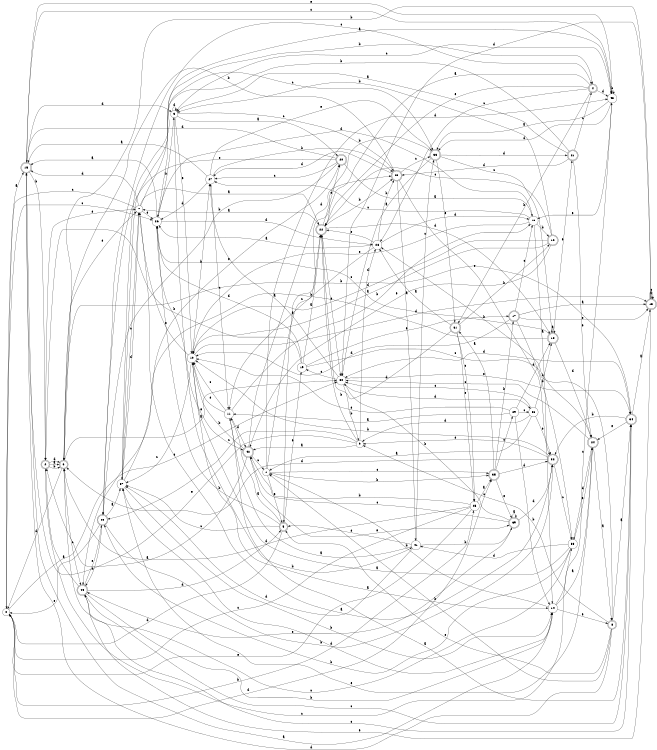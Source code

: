 digraph n36_7 {
__start0 [label="" shape="none"];

rankdir=LR;
size="8,5";

s0 [style="filled", color="black", fillcolor="white" shape="circle", label="0"];
s1 [style="filled", color="black", fillcolor="white" shape="circle", label="1"];
s2 [style="rounded,filled", color="black", fillcolor="white" shape="doublecircle", label="2"];
s3 [style="filled", color="black", fillcolor="white" shape="circle", label="3"];
s4 [style="rounded,filled", color="black", fillcolor="white" shape="doublecircle", label="4"];
s5 [style="rounded,filled", color="black", fillcolor="white" shape="doublecircle", label="5"];
s6 [style="rounded,filled", color="black", fillcolor="white" shape="doublecircle", label="6"];
s7 [style="filled", color="black", fillcolor="white" shape="circle", label="7"];
s8 [style="rounded,filled", color="black", fillcolor="white" shape="doublecircle", label="8"];
s9 [style="filled", color="black", fillcolor="white" shape="circle", label="9"];
s10 [style="filled", color="black", fillcolor="white" shape="circle", label="10"];
s11 [style="filled", color="black", fillcolor="white" shape="circle", label="11"];
s12 [style="rounded,filled", color="black", fillcolor="white" shape="doublecircle", label="12"];
s13 [style="rounded,filled", color="black", fillcolor="white" shape="doublecircle", label="13"];
s14 [style="filled", color="black", fillcolor="white" shape="circle", label="14"];
s15 [style="rounded,filled", color="black", fillcolor="white" shape="doublecircle", label="15"];
s16 [style="filled", color="black", fillcolor="white" shape="circle", label="16"];
s17 [style="rounded,filled", color="black", fillcolor="white" shape="doublecircle", label="17"];
s18 [style="rounded,filled", color="black", fillcolor="white" shape="doublecircle", label="18"];
s19 [style="filled", color="black", fillcolor="white" shape="circle", label="19"];
s20 [style="rounded,filled", color="black", fillcolor="white" shape="doublecircle", label="20"];
s21 [style="rounded,filled", color="black", fillcolor="white" shape="doublecircle", label="21"];
s22 [style="rounded,filled", color="black", fillcolor="white" shape="doublecircle", label="22"];
s23 [style="rounded,filled", color="black", fillcolor="white" shape="doublecircle", label="23"];
s24 [style="rounded,filled", color="black", fillcolor="white" shape="doublecircle", label="24"];
s25 [style="filled", color="black", fillcolor="white" shape="circle", label="25"];
s26 [style="filled", color="black", fillcolor="white" shape="circle", label="26"];
s27 [style="filled", color="black", fillcolor="white" shape="circle", label="27"];
s28 [style="filled", color="black", fillcolor="white" shape="circle", label="28"];
s29 [style="filled", color="black", fillcolor="white" shape="circle", label="29"];
s30 [style="filled", color="black", fillcolor="white" shape="circle", label="30"];
s31 [style="rounded,filled", color="black", fillcolor="white" shape="doublecircle", label="31"];
s32 [style="rounded,filled", color="black", fillcolor="white" shape="doublecircle", label="32"];
s33 [style="rounded,filled", color="black", fillcolor="white" shape="doublecircle", label="33"];
s34 [style="rounded,filled", color="black", fillcolor="white" shape="doublecircle", label="34"];
s35 [style="rounded,filled", color="black", fillcolor="white" shape="doublecircle", label="35"];
s36 [style="filled", color="black", fillcolor="white" shape="circle", label="36"];
s37 [style="filled", color="black", fillcolor="white" shape="circle", label="37"];
s38 [style="filled", color="black", fillcolor="white" shape="circle", label="38"];
s39 [style="rounded,filled", color="black", fillcolor="white" shape="doublecircle", label="39"];
s40 [style="rounded,filled", color="black", fillcolor="white" shape="doublecircle", label="40"];
s41 [style="filled", color="black", fillcolor="white" shape="circle", label="41"];
s42 [style="rounded,filled", color="black", fillcolor="white" shape="doublecircle", label="42"];
s43 [style="filled", color="black", fillcolor="white" shape="circle", label="43"];
s44 [style="rounded,filled", color="black", fillcolor="white" shape="doublecircle", label="44"];
s0 -> s15 [label="a"];
s0 -> s25 [label="b"];
s0 -> s26 [label="c"];
s0 -> s35 [label="d"];
s0 -> s30 [label="e"];
s1 -> s22 [label="a"];
s1 -> s35 [label="b"];
s1 -> s35 [label="c"];
s1 -> s43 [label="d"];
s1 -> s5 [label="e"];
s2 -> s6 [label="a"];
s2 -> s6 [label="b"];
s2 -> s38 [label="c"];
s2 -> s6 [label="d"];
s2 -> s7 [label="e"];
s3 -> s20 [label="a"];
s3 -> s41 [label="b"];
s3 -> s23 [label="c"];
s3 -> s3 [label="d"];
s3 -> s10 [label="e"];
s4 -> s22 [label="a"];
s4 -> s31 [label="b"];
s4 -> s28 [label="c"];
s4 -> s43 [label="d"];
s4 -> s22 [label="e"];
s5 -> s11 [label="a"];
s5 -> s26 [label="b"];
s5 -> s37 [label="c"];
s5 -> s0 [label="d"];
s5 -> s19 [label="e"];
s6 -> s30 [label="a"];
s6 -> s34 [label="b"];
s6 -> s44 [label="c"];
s6 -> s0 [label="d"];
s6 -> s7 [label="e"];
s7 -> s22 [label="a"];
s7 -> s4 [label="b"];
s7 -> s0 [label="c"];
s7 -> s15 [label="d"];
s7 -> s26 [label="e"];
s8 -> s34 [label="a"];
s8 -> s1 [label="b"];
s8 -> s9 [label="c"];
s8 -> s15 [label="d"];
s8 -> s5 [label="e"];
s9 -> s42 [label="a"];
s9 -> s22 [label="b"];
s9 -> s40 [label="c"];
s9 -> s28 [label="d"];
s9 -> s15 [label="e"];
s10 -> s14 [label="a"];
s10 -> s27 [label="b"];
s10 -> s37 [label="c"];
s10 -> s13 [label="d"];
s10 -> s7 [label="e"];
s11 -> s34 [label="a"];
s11 -> s16 [label="b"];
s11 -> s10 [label="c"];
s11 -> s42 [label="d"];
s11 -> s10 [label="e"];
s12 -> s10 [label="a"];
s12 -> s3 [label="b"];
s12 -> s22 [label="c"];
s12 -> s10 [label="d"];
s12 -> s42 [label="e"];
s13 -> s13 [label="a"];
s13 -> s6 [label="b"];
s13 -> s13 [label="c"];
s13 -> s30 [label="d"];
s13 -> s44 [label="e"];
s14 -> s24 [label="a"];
s14 -> s1 [label="b"];
s14 -> s43 [label="c"];
s14 -> s37 [label="d"];
s14 -> s8 [label="e"];
s15 -> s14 [label="a"];
s15 -> s2 [label="b"];
s15 -> s43 [label="c"];
s15 -> s3 [label="d"];
s15 -> s43 [label="e"];
s16 -> s14 [label="a"];
s16 -> s12 [label="b"];
s16 -> s27 [label="c"];
s16 -> s26 [label="d"];
s16 -> s10 [label="e"];
s17 -> s13 [label="a"];
s17 -> s38 [label="b"];
s17 -> s16 [label="c"];
s17 -> s10 [label="d"];
s17 -> s13 [label="e"];
s18 -> s18 [label="a"];
s18 -> s44 [label="b"];
s18 -> s26 [label="c"];
s18 -> s24 [label="d"];
s18 -> s21 [label="e"];
s19 -> s22 [label="a"];
s19 -> s2 [label="b"];
s19 -> s8 [label="c"];
s19 -> s26 [label="d"];
s19 -> s17 [label="e"];
s20 -> s16 [label="a"];
s20 -> s40 [label="b"];
s20 -> s27 [label="c"];
s20 -> s15 [label="d"];
s20 -> s40 [label="e"];
s21 -> s3 [label="a"];
s21 -> s37 [label="b"];
s21 -> s4 [label="c"];
s21 -> s23 [label="d"];
s21 -> s24 [label="e"];
s22 -> s7 [label="a"];
s22 -> s23 [label="b"];
s22 -> s20 [label="c"];
s22 -> s18 [label="d"];
s22 -> s30 [label="e"];
s23 -> s41 [label="a"];
s23 -> s6 [label="b"];
s23 -> s33 [label="c"];
s23 -> s27 [label="d"];
s23 -> s32 [label="e"];
s24 -> s8 [label="a"];
s24 -> s28 [label="b"];
s24 -> s30 [label="c"];
s24 -> s38 [label="d"];
s24 -> s37 [label="e"];
s25 -> s35 [label="a"];
s25 -> s42 [label="b"];
s25 -> s0 [label="c"];
s25 -> s6 [label="d"];
s25 -> s0 [label="e"];
s26 -> s15 [label="a"];
s26 -> s3 [label="b"];
s26 -> s33 [label="c"];
s26 -> s28 [label="d"];
s26 -> s42 [label="e"];
s27 -> s15 [label="a"];
s27 -> s23 [label="b"];
s27 -> s11 [label="c"];
s27 -> s26 [label="d"];
s27 -> s33 [label="e"];
s28 -> s26 [label="a"];
s28 -> s23 [label="b"];
s28 -> s11 [label="c"];
s28 -> s16 [label="d"];
s28 -> s22 [label="e"];
s29 -> s11 [label="a"];
s29 -> s14 [label="b"];
s29 -> s36 [label="c"];
s29 -> s18 [label="d"];
s29 -> s10 [label="e"];
s30 -> s27 [label="a"];
s30 -> s9 [label="b"];
s30 -> s19 [label="c"];
s30 -> s36 [label="d"];
s30 -> s34 [label="e"];
s31 -> s28 [label="a"];
s31 -> s12 [label="b"];
s31 -> s25 [label="c"];
s31 -> s22 [label="d"];
s31 -> s25 [label="e"];
s32 -> s7 [label="a"];
s32 -> s10 [label="b"];
s32 -> s38 [label="c"];
s32 -> s6 [label="d"];
s32 -> s9 [label="e"];
s33 -> s30 [label="a"];
s33 -> s5 [label="b"];
s33 -> s18 [label="c"];
s33 -> s21 [label="d"];
s33 -> s31 [label="e"];
s34 -> s13 [label="a"];
s34 -> s32 [label="b"];
s34 -> s44 [label="c"];
s34 -> s30 [label="d"];
s34 -> s24 [label="e"];
s35 -> s31 [label="a"];
s35 -> s17 [label="b"];
s35 -> s29 [label="c"];
s35 -> s32 [label="d"];
s35 -> s39 [label="e"];
s36 -> s1 [label="a"];
s36 -> s18 [label="b"];
s36 -> s30 [label="c"];
s36 -> s9 [label="d"];
s36 -> s32 [label="e"];
s37 -> s43 [label="a"];
s37 -> s14 [label="b"];
s37 -> s7 [label="c"];
s37 -> s7 [label="d"];
s37 -> s20 [label="e"];
s38 -> s10 [label="a"];
s38 -> s40 [label="b"];
s38 -> s6 [label="c"];
s38 -> s41 [label="d"];
s38 -> s24 [label="e"];
s39 -> s39 [label="a"];
s39 -> s30 [label="b"];
s39 -> s42 [label="c"];
s39 -> s32 [label="d"];
s39 -> s44 [label="e"];
s40 -> s37 [label="a"];
s40 -> s32 [label="b"];
s40 -> s4 [label="c"];
s40 -> s44 [label="d"];
s40 -> s0 [label="e"];
s41 -> s11 [label="a"];
s41 -> s39 [label="b"];
s41 -> s33 [label="c"];
s41 -> s37 [label="d"];
s41 -> s5 [label="e"];
s42 -> s2 [label="a"];
s42 -> s10 [label="b"];
s42 -> s1 [label="c"];
s42 -> s23 [label="d"];
s42 -> s39 [label="e"];
s43 -> s33 [label="a"];
s43 -> s43 [label="b"];
s43 -> s3 [label="c"];
s43 -> s33 [label="d"];
s43 -> s16 [label="e"];
s44 -> s2 [label="a"];
s44 -> s14 [label="b"];
s44 -> s34 [label="c"];
s44 -> s5 [label="d"];
s44 -> s40 [label="e"];

}